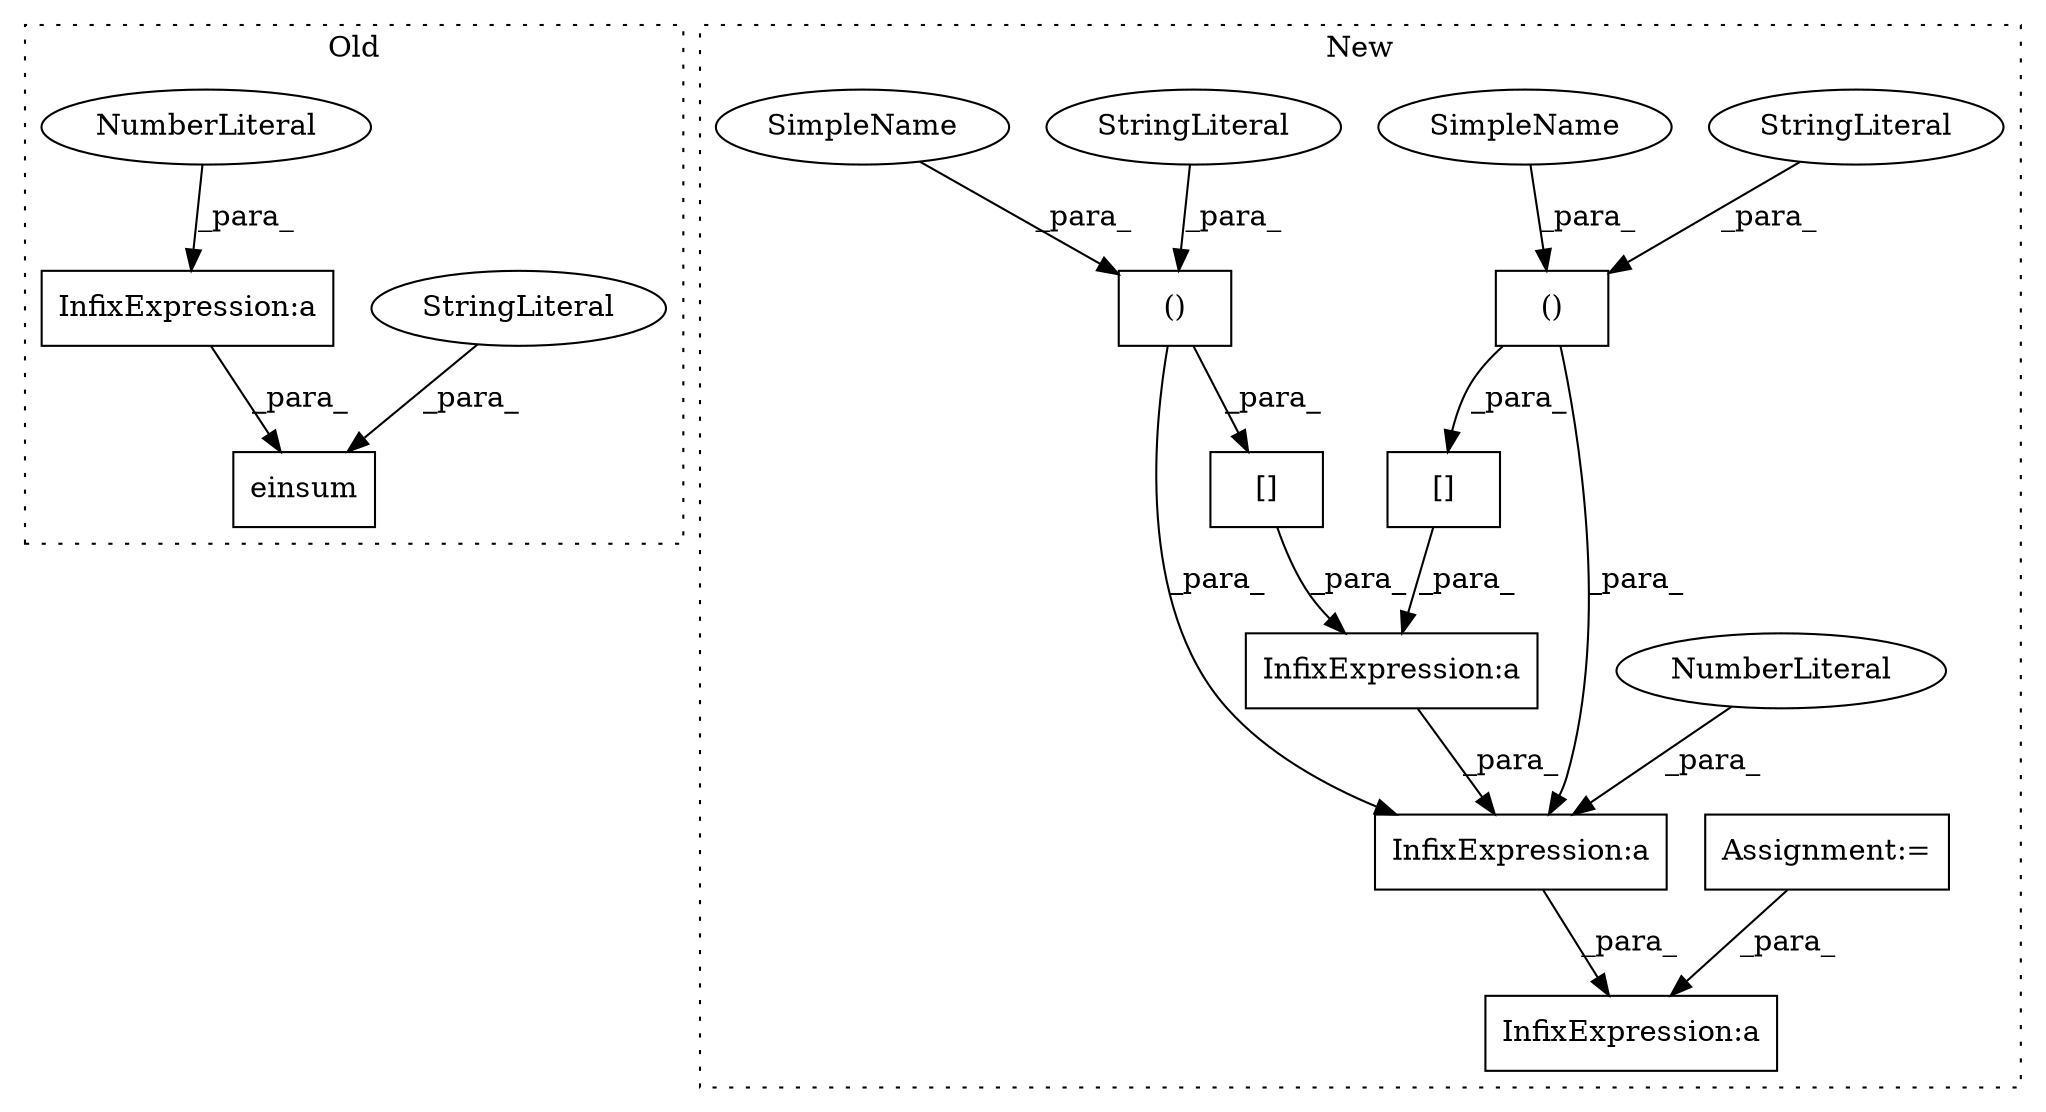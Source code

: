 digraph G {
subgraph cluster0 {
1 [label="einsum" a="32" s="18947,19007" l="7,1" shape="box"];
3 [label="StringLiteral" a="45" s="18954" l="20" shape="ellipse"];
7 [label="InfixExpression:a" a="27" s="18866" l="3" shape="box"];
11 [label="NumberLiteral" a="34" s="18865" l="1" shape="ellipse"];
label = "Old";
style="dotted";
}
subgraph cluster1 {
2 [label="()" a="106" s="18260" l="56" shape="box"];
4 [label="[]" a="2" s="18247,18316" l="13,2" shape="box"];
5 [label="StringLiteral" a="45" s="18277" l="16" shape="ellipse"];
6 [label="InfixExpression:a" a="27" s="18318" l="3" shape="box"];
8 [label="InfixExpression:a" a="27" s="18243" l="3" shape="box"];
9 [label="InfixExpression:a" a="27" s="18438" l="3" shape="box"];
10 [label="()" a="106" s="18334" l="56" shape="box"];
12 [label="NumberLiteral" a="34" s="18242" l="1" shape="ellipse"];
13 [label="[]" a="2" s="18321,18390" l="13,2" shape="box"];
14 [label="StringLiteral" a="45" s="18334" l="16" shape="ellipse"];
15 [label="Assignment:=" a="7" s="17959" l="8" shape="box"];
16 [label="SimpleName" a="42" s="18380" l="10" shape="ellipse"];
17 [label="SimpleName" a="42" s="18306" l="10" shape="ellipse"];
label = "New";
style="dotted";
}
2 -> 4 [label="_para_"];
2 -> 8 [label="_para_"];
3 -> 1 [label="_para_"];
4 -> 6 [label="_para_"];
5 -> 2 [label="_para_"];
6 -> 8 [label="_para_"];
7 -> 1 [label="_para_"];
8 -> 9 [label="_para_"];
10 -> 8 [label="_para_"];
10 -> 13 [label="_para_"];
11 -> 7 [label="_para_"];
12 -> 8 [label="_para_"];
13 -> 6 [label="_para_"];
14 -> 10 [label="_para_"];
15 -> 9 [label="_para_"];
16 -> 10 [label="_para_"];
17 -> 2 [label="_para_"];
}